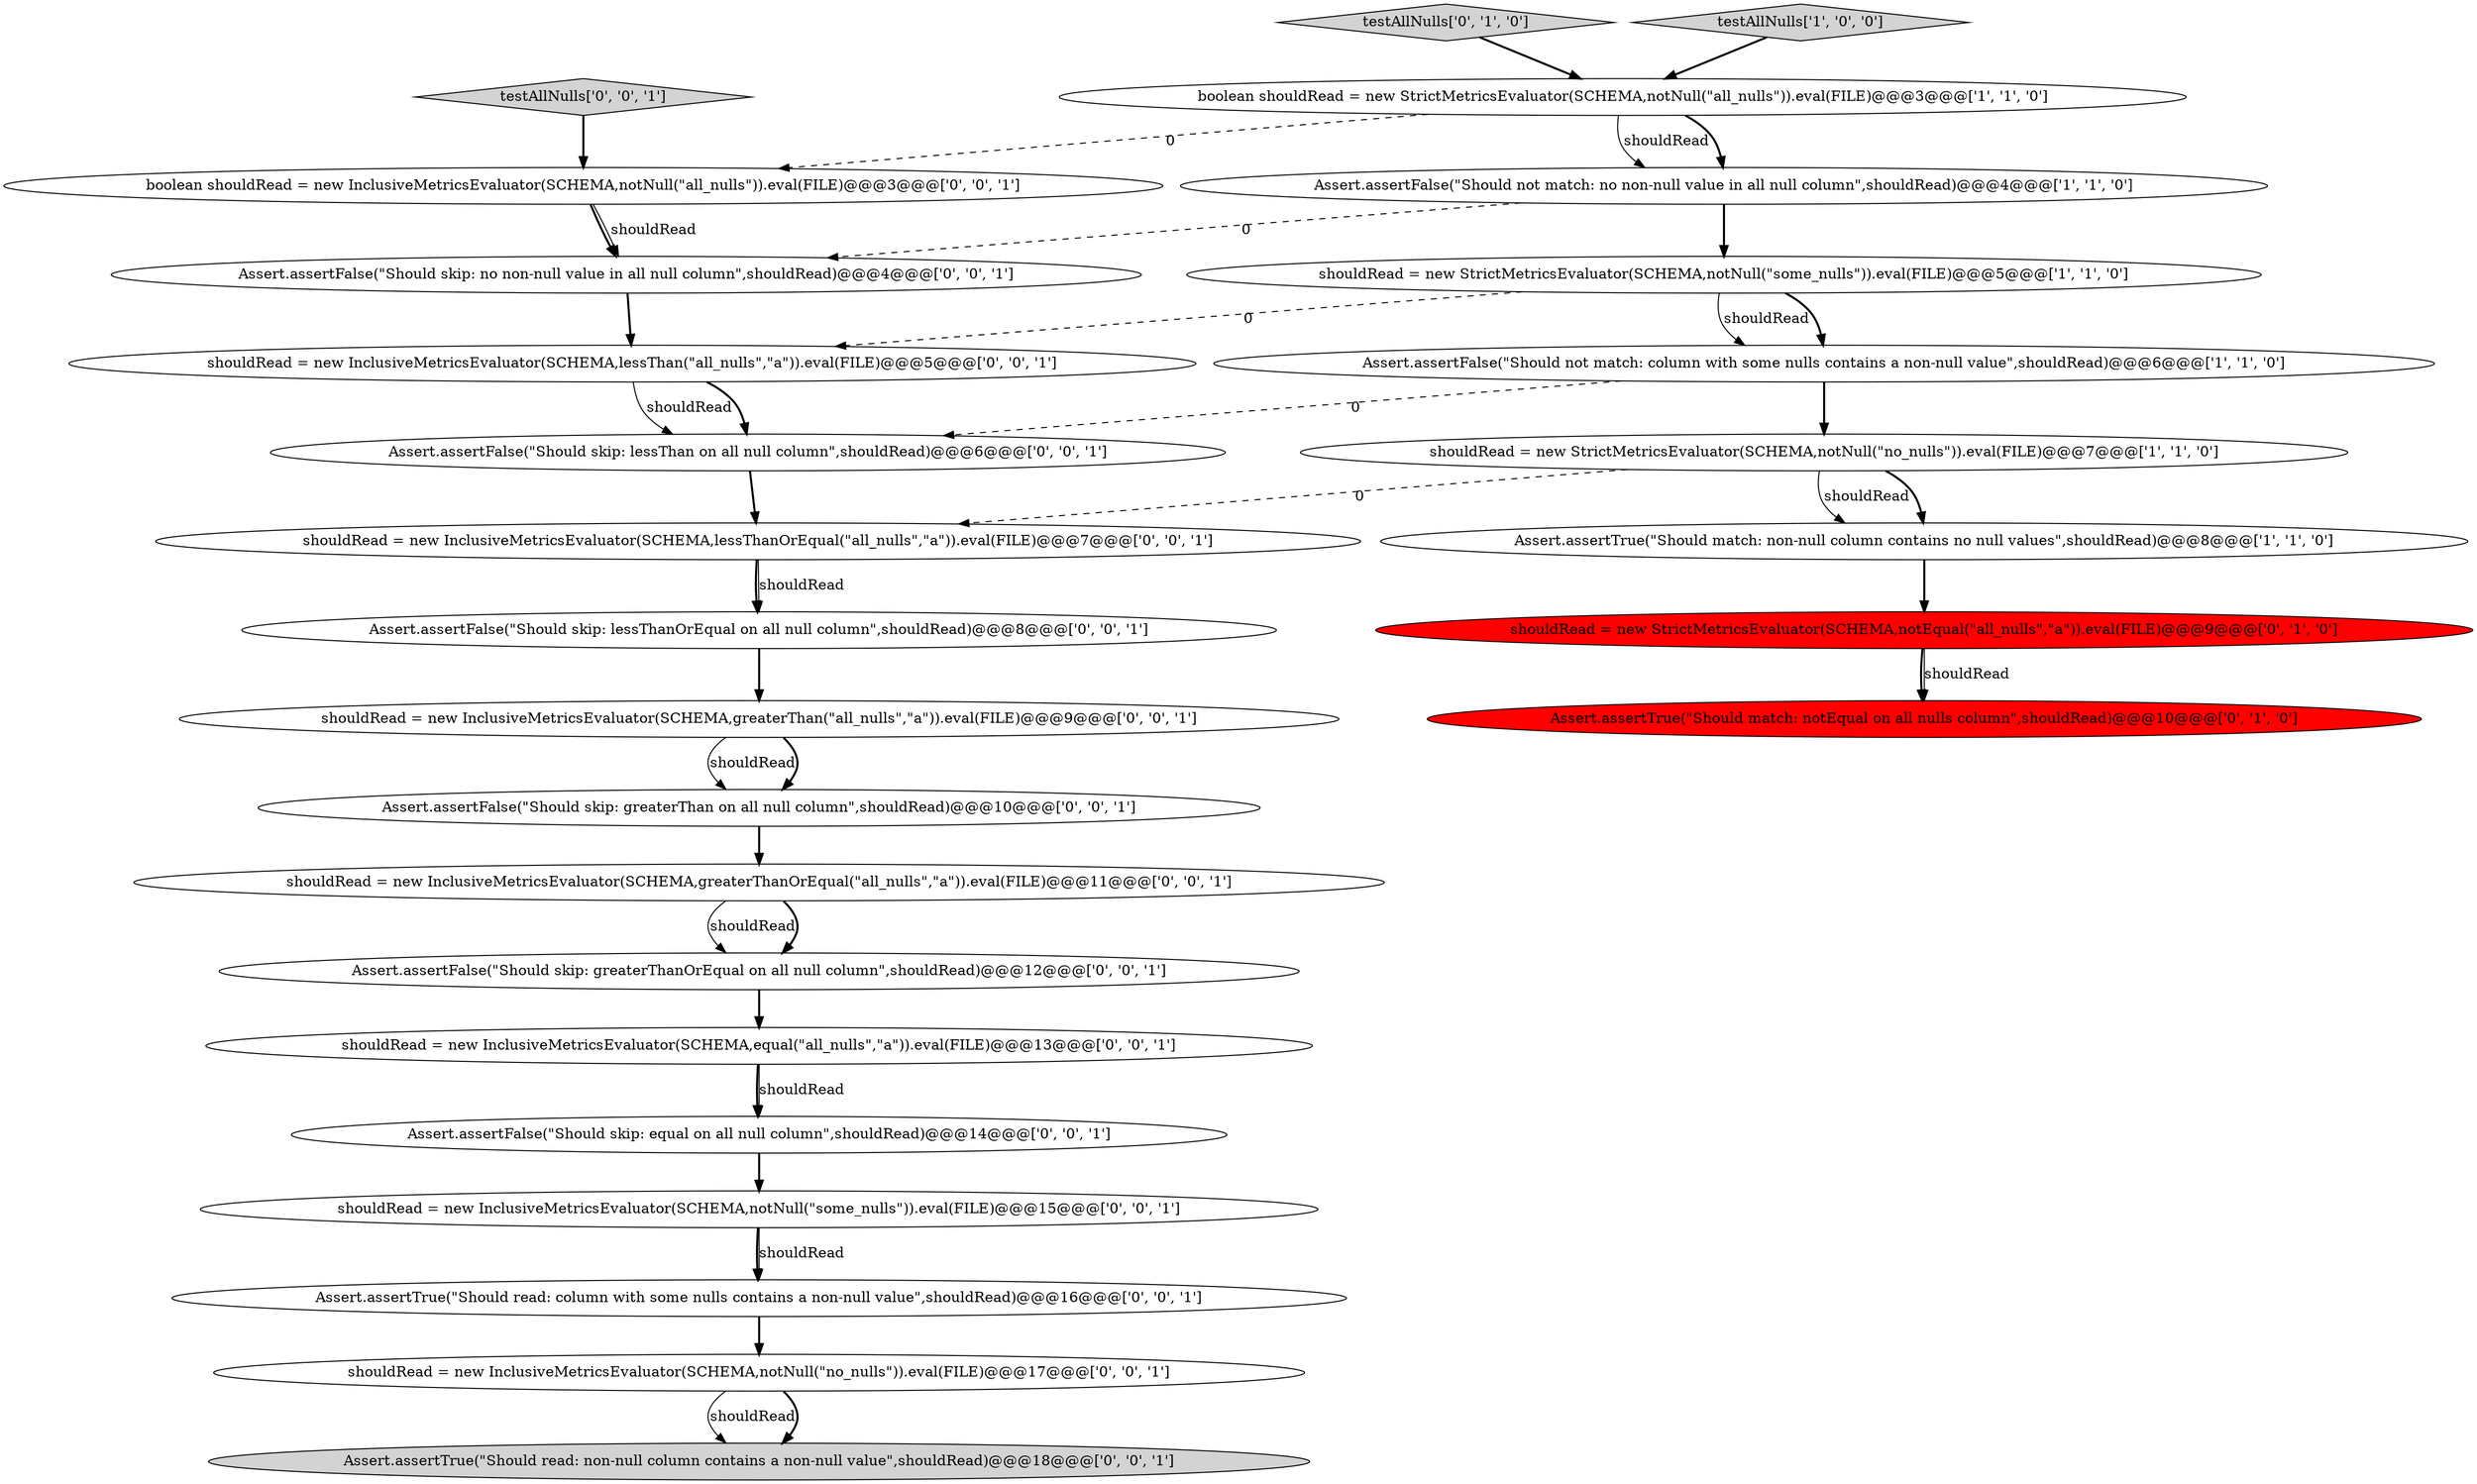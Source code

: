 digraph {
7 [style = filled, label = "shouldRead = new StrictMetricsEvaluator(SCHEMA,notEqual(\"all_nulls\",\"a\")).eval(FILE)@@@9@@@['0', '1', '0']", fillcolor = red, shape = ellipse image = "AAA1AAABBB2BBB"];
21 [style = filled, label = "shouldRead = new InclusiveMetricsEvaluator(SCHEMA,lessThan(\"all_nulls\",\"a\")).eval(FILE)@@@5@@@['0', '0', '1']", fillcolor = white, shape = ellipse image = "AAA0AAABBB3BBB"];
18 [style = filled, label = "shouldRead = new InclusiveMetricsEvaluator(SCHEMA,equal(\"all_nulls\",\"a\")).eval(FILE)@@@13@@@['0', '0', '1']", fillcolor = white, shape = ellipse image = "AAA0AAABBB3BBB"];
8 [style = filled, label = "Assert.assertTrue(\"Should match: notEqual on all nulls column\",shouldRead)@@@10@@@['0', '1', '0']", fillcolor = red, shape = ellipse image = "AAA1AAABBB2BBB"];
26 [style = filled, label = "testAllNulls['0', '0', '1']", fillcolor = lightgray, shape = diamond image = "AAA0AAABBB3BBB"];
1 [style = filled, label = "Assert.assertTrue(\"Should match: non-null column contains no null values\",shouldRead)@@@8@@@['1', '1', '0']", fillcolor = white, shape = ellipse image = "AAA0AAABBB1BBB"];
14 [style = filled, label = "shouldRead = new InclusiveMetricsEvaluator(SCHEMA,notNull(\"no_nulls\")).eval(FILE)@@@17@@@['0', '0', '1']", fillcolor = white, shape = ellipse image = "AAA0AAABBB3BBB"];
0 [style = filled, label = "Assert.assertFalse(\"Should not match: column with some nulls contains a non-null value\",shouldRead)@@@6@@@['1', '1', '0']", fillcolor = white, shape = ellipse image = "AAA0AAABBB1BBB"];
22 [style = filled, label = "Assert.assertTrue(\"Should read: column with some nulls contains a non-null value\",shouldRead)@@@16@@@['0', '0', '1']", fillcolor = white, shape = ellipse image = "AAA0AAABBB3BBB"];
20 [style = filled, label = "shouldRead = new InclusiveMetricsEvaluator(SCHEMA,notNull(\"some_nulls\")).eval(FILE)@@@15@@@['0', '0', '1']", fillcolor = white, shape = ellipse image = "AAA0AAABBB3BBB"];
25 [style = filled, label = "Assert.assertFalse(\"Should skip: lessThanOrEqual on all null column\",shouldRead)@@@8@@@['0', '0', '1']", fillcolor = white, shape = ellipse image = "AAA0AAABBB3BBB"];
5 [style = filled, label = "Assert.assertFalse(\"Should not match: no non-null value in all null column\",shouldRead)@@@4@@@['1', '1', '0']", fillcolor = white, shape = ellipse image = "AAA0AAABBB1BBB"];
10 [style = filled, label = "Assert.assertFalse(\"Should skip: no non-null value in all null column\",shouldRead)@@@4@@@['0', '0', '1']", fillcolor = white, shape = ellipse image = "AAA0AAABBB3BBB"];
11 [style = filled, label = "shouldRead = new InclusiveMetricsEvaluator(SCHEMA,greaterThanOrEqual(\"all_nulls\",\"a\")).eval(FILE)@@@11@@@['0', '0', '1']", fillcolor = white, shape = ellipse image = "AAA0AAABBB3BBB"];
12 [style = filled, label = "Assert.assertFalse(\"Should skip: greaterThanOrEqual on all null column\",shouldRead)@@@12@@@['0', '0', '1']", fillcolor = white, shape = ellipse image = "AAA0AAABBB3BBB"];
4 [style = filled, label = "boolean shouldRead = new StrictMetricsEvaluator(SCHEMA,notNull(\"all_nulls\")).eval(FILE)@@@3@@@['1', '1', '0']", fillcolor = white, shape = ellipse image = "AAA0AAABBB1BBB"];
9 [style = filled, label = "testAllNulls['0', '1', '0']", fillcolor = lightgray, shape = diamond image = "AAA0AAABBB2BBB"];
15 [style = filled, label = "Assert.assertTrue(\"Should read: non-null column contains a non-null value\",shouldRead)@@@18@@@['0', '0', '1']", fillcolor = lightgray, shape = ellipse image = "AAA0AAABBB3BBB"];
23 [style = filled, label = "shouldRead = new InclusiveMetricsEvaluator(SCHEMA,greaterThan(\"all_nulls\",\"a\")).eval(FILE)@@@9@@@['0', '0', '1']", fillcolor = white, shape = ellipse image = "AAA0AAABBB3BBB"];
16 [style = filled, label = "boolean shouldRead = new InclusiveMetricsEvaluator(SCHEMA,notNull(\"all_nulls\")).eval(FILE)@@@3@@@['0', '0', '1']", fillcolor = white, shape = ellipse image = "AAA0AAABBB3BBB"];
24 [style = filled, label = "Assert.assertFalse(\"Should skip: equal on all null column\",shouldRead)@@@14@@@['0', '0', '1']", fillcolor = white, shape = ellipse image = "AAA0AAABBB3BBB"];
3 [style = filled, label = "testAllNulls['1', '0', '0']", fillcolor = lightgray, shape = diamond image = "AAA0AAABBB1BBB"];
13 [style = filled, label = "Assert.assertFalse(\"Should skip: lessThan on all null column\",shouldRead)@@@6@@@['0', '0', '1']", fillcolor = white, shape = ellipse image = "AAA0AAABBB3BBB"];
2 [style = filled, label = "shouldRead = new StrictMetricsEvaluator(SCHEMA,notNull(\"some_nulls\")).eval(FILE)@@@5@@@['1', '1', '0']", fillcolor = white, shape = ellipse image = "AAA0AAABBB1BBB"];
19 [style = filled, label = "Assert.assertFalse(\"Should skip: greaterThan on all null column\",shouldRead)@@@10@@@['0', '0', '1']", fillcolor = white, shape = ellipse image = "AAA0AAABBB3BBB"];
6 [style = filled, label = "shouldRead = new StrictMetricsEvaluator(SCHEMA,notNull(\"no_nulls\")).eval(FILE)@@@7@@@['1', '1', '0']", fillcolor = white, shape = ellipse image = "AAA0AAABBB1BBB"];
17 [style = filled, label = "shouldRead = new InclusiveMetricsEvaluator(SCHEMA,lessThanOrEqual(\"all_nulls\",\"a\")).eval(FILE)@@@7@@@['0', '0', '1']", fillcolor = white, shape = ellipse image = "AAA0AAABBB3BBB"];
21->13 [style = solid, label="shouldRead"];
11->12 [style = solid, label="shouldRead"];
17->25 [style = bold, label=""];
18->24 [style = bold, label=""];
4->16 [style = dashed, label="0"];
6->1 [style = solid, label="shouldRead"];
0->6 [style = bold, label=""];
16->10 [style = bold, label=""];
25->23 [style = bold, label=""];
9->4 [style = bold, label=""];
2->0 [style = solid, label="shouldRead"];
17->25 [style = solid, label="shouldRead"];
18->24 [style = solid, label="shouldRead"];
23->19 [style = solid, label="shouldRead"];
19->11 [style = bold, label=""];
11->12 [style = bold, label=""];
6->17 [style = dashed, label="0"];
10->21 [style = bold, label=""];
7->8 [style = bold, label=""];
3->4 [style = bold, label=""];
1->7 [style = bold, label=""];
20->22 [style = bold, label=""];
4->5 [style = solid, label="shouldRead"];
24->20 [style = bold, label=""];
16->10 [style = solid, label="shouldRead"];
6->1 [style = bold, label=""];
20->22 [style = solid, label="shouldRead"];
13->17 [style = bold, label=""];
14->15 [style = solid, label="shouldRead"];
5->2 [style = bold, label=""];
2->0 [style = bold, label=""];
26->16 [style = bold, label=""];
5->10 [style = dashed, label="0"];
2->21 [style = dashed, label="0"];
23->19 [style = bold, label=""];
0->13 [style = dashed, label="0"];
12->18 [style = bold, label=""];
14->15 [style = bold, label=""];
22->14 [style = bold, label=""];
4->5 [style = bold, label=""];
7->8 [style = solid, label="shouldRead"];
21->13 [style = bold, label=""];
}
